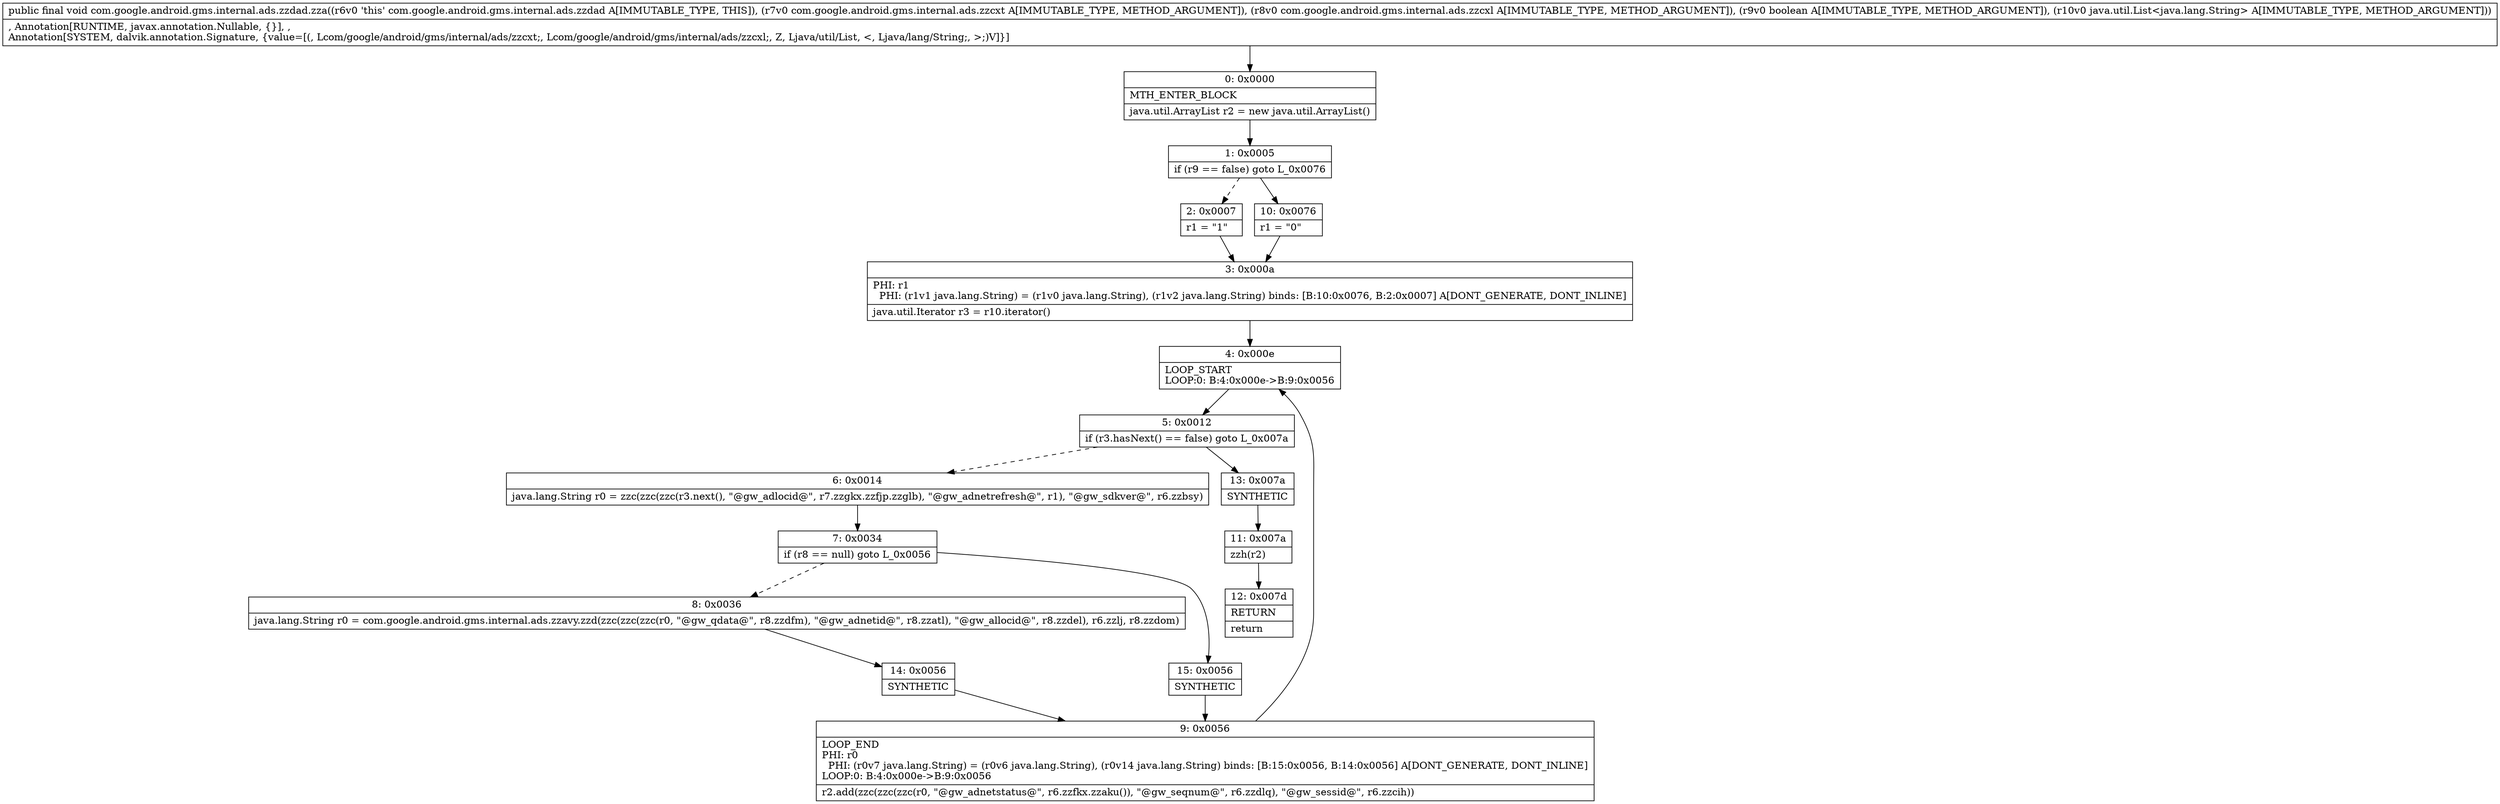 digraph "CFG forcom.google.android.gms.internal.ads.zzdad.zza(Lcom\/google\/android\/gms\/internal\/ads\/zzcxt;Lcom\/google\/android\/gms\/internal\/ads\/zzcxl;ZLjava\/util\/List;)V" {
Node_0 [shape=record,label="{0\:\ 0x0000|MTH_ENTER_BLOCK\l|java.util.ArrayList r2 = new java.util.ArrayList()\l}"];
Node_1 [shape=record,label="{1\:\ 0x0005|if (r9 == false) goto L_0x0076\l}"];
Node_2 [shape=record,label="{2\:\ 0x0007|r1 = \"1\"\l}"];
Node_3 [shape=record,label="{3\:\ 0x000a|PHI: r1 \l  PHI: (r1v1 java.lang.String) = (r1v0 java.lang.String), (r1v2 java.lang.String) binds: [B:10:0x0076, B:2:0x0007] A[DONT_GENERATE, DONT_INLINE]\l|java.util.Iterator r3 = r10.iterator()\l}"];
Node_4 [shape=record,label="{4\:\ 0x000e|LOOP_START\lLOOP:0: B:4:0x000e\-\>B:9:0x0056\l}"];
Node_5 [shape=record,label="{5\:\ 0x0012|if (r3.hasNext() == false) goto L_0x007a\l}"];
Node_6 [shape=record,label="{6\:\ 0x0014|java.lang.String r0 = zzc(zzc(zzc(r3.next(), \"@gw_adlocid@\", r7.zzgkx.zzfjp.zzglb), \"@gw_adnetrefresh@\", r1), \"@gw_sdkver@\", r6.zzbsy)\l}"];
Node_7 [shape=record,label="{7\:\ 0x0034|if (r8 == null) goto L_0x0056\l}"];
Node_8 [shape=record,label="{8\:\ 0x0036|java.lang.String r0 = com.google.android.gms.internal.ads.zzavy.zzd(zzc(zzc(zzc(r0, \"@gw_qdata@\", r8.zzdfm), \"@gw_adnetid@\", r8.zzatl), \"@gw_allocid@\", r8.zzdel), r6.zzlj, r8.zzdom)\l}"];
Node_9 [shape=record,label="{9\:\ 0x0056|LOOP_END\lPHI: r0 \l  PHI: (r0v7 java.lang.String) = (r0v6 java.lang.String), (r0v14 java.lang.String) binds: [B:15:0x0056, B:14:0x0056] A[DONT_GENERATE, DONT_INLINE]\lLOOP:0: B:4:0x000e\-\>B:9:0x0056\l|r2.add(zzc(zzc(zzc(r0, \"@gw_adnetstatus@\", r6.zzfkx.zzaku()), \"@gw_seqnum@\", r6.zzdlq), \"@gw_sessid@\", r6.zzcih))\l}"];
Node_10 [shape=record,label="{10\:\ 0x0076|r1 = \"0\"\l}"];
Node_11 [shape=record,label="{11\:\ 0x007a|zzh(r2)\l}"];
Node_12 [shape=record,label="{12\:\ 0x007d|RETURN\l|return\l}"];
Node_13 [shape=record,label="{13\:\ 0x007a|SYNTHETIC\l}"];
Node_14 [shape=record,label="{14\:\ 0x0056|SYNTHETIC\l}"];
Node_15 [shape=record,label="{15\:\ 0x0056|SYNTHETIC\l}"];
MethodNode[shape=record,label="{public final void com.google.android.gms.internal.ads.zzdad.zza((r6v0 'this' com.google.android.gms.internal.ads.zzdad A[IMMUTABLE_TYPE, THIS]), (r7v0 com.google.android.gms.internal.ads.zzcxt A[IMMUTABLE_TYPE, METHOD_ARGUMENT]), (r8v0 com.google.android.gms.internal.ads.zzcxl A[IMMUTABLE_TYPE, METHOD_ARGUMENT]), (r9v0 boolean A[IMMUTABLE_TYPE, METHOD_ARGUMENT]), (r10v0 java.util.List\<java.lang.String\> A[IMMUTABLE_TYPE, METHOD_ARGUMENT]))  | , Annotation[RUNTIME, javax.annotation.Nullable, \{\}], , \lAnnotation[SYSTEM, dalvik.annotation.Signature, \{value=[(, Lcom\/google\/android\/gms\/internal\/ads\/zzcxt;, Lcom\/google\/android\/gms\/internal\/ads\/zzcxl;, Z, Ljava\/util\/List, \<, Ljava\/lang\/String;, \>;)V]\}]\l}"];
MethodNode -> Node_0;
Node_0 -> Node_1;
Node_1 -> Node_2[style=dashed];
Node_1 -> Node_10;
Node_2 -> Node_3;
Node_3 -> Node_4;
Node_4 -> Node_5;
Node_5 -> Node_6[style=dashed];
Node_5 -> Node_13;
Node_6 -> Node_7;
Node_7 -> Node_8[style=dashed];
Node_7 -> Node_15;
Node_8 -> Node_14;
Node_9 -> Node_4;
Node_10 -> Node_3;
Node_11 -> Node_12;
Node_13 -> Node_11;
Node_14 -> Node_9;
Node_15 -> Node_9;
}

